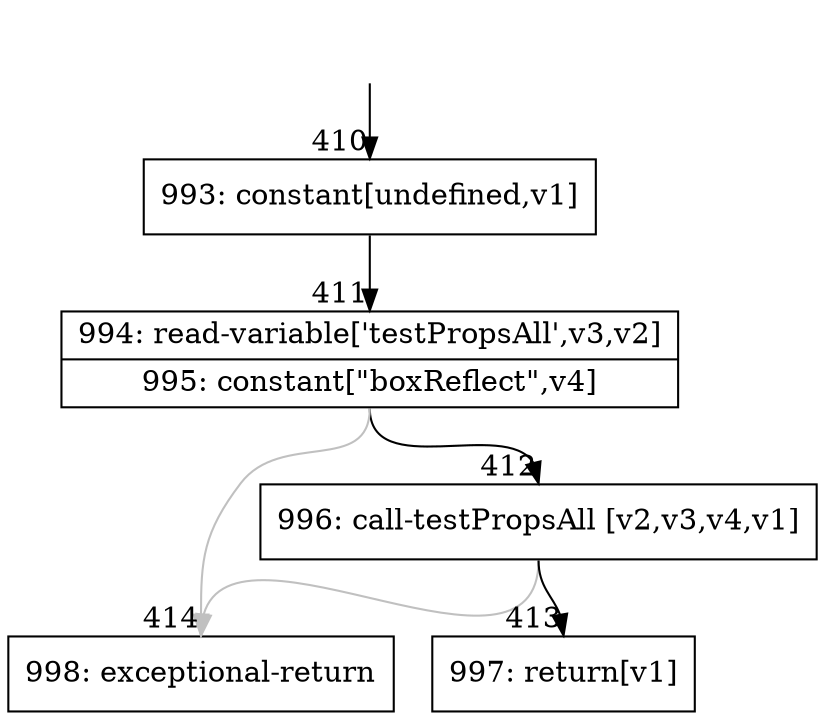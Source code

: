 digraph {
rankdir="TD"
BB_entry45[shape=none,label=""];
BB_entry45 -> BB410 [tailport=s, headport=n, headlabel="    410"]
BB410 [shape=record label="{993: constant[undefined,v1]}" ] 
BB410 -> BB411 [tailport=s, headport=n, headlabel="      411"]
BB411 [shape=record label="{994: read-variable['testPropsAll',v3,v2]|995: constant[\"boxReflect\",v4]}" ] 
BB411 -> BB412 [tailport=s, headport=n, headlabel="      412"]
BB411 -> BB414 [tailport=s, headport=n, color=gray, headlabel="      414"]
BB412 [shape=record label="{996: call-testPropsAll [v2,v3,v4,v1]}" ] 
BB412 -> BB413 [tailport=s, headport=n, headlabel="      413"]
BB412 -> BB414 [tailport=s, headport=n, color=gray]
BB413 [shape=record label="{997: return[v1]}" ] 
BB414 [shape=record label="{998: exceptional-return}" ] 
//#$~ 399
}
